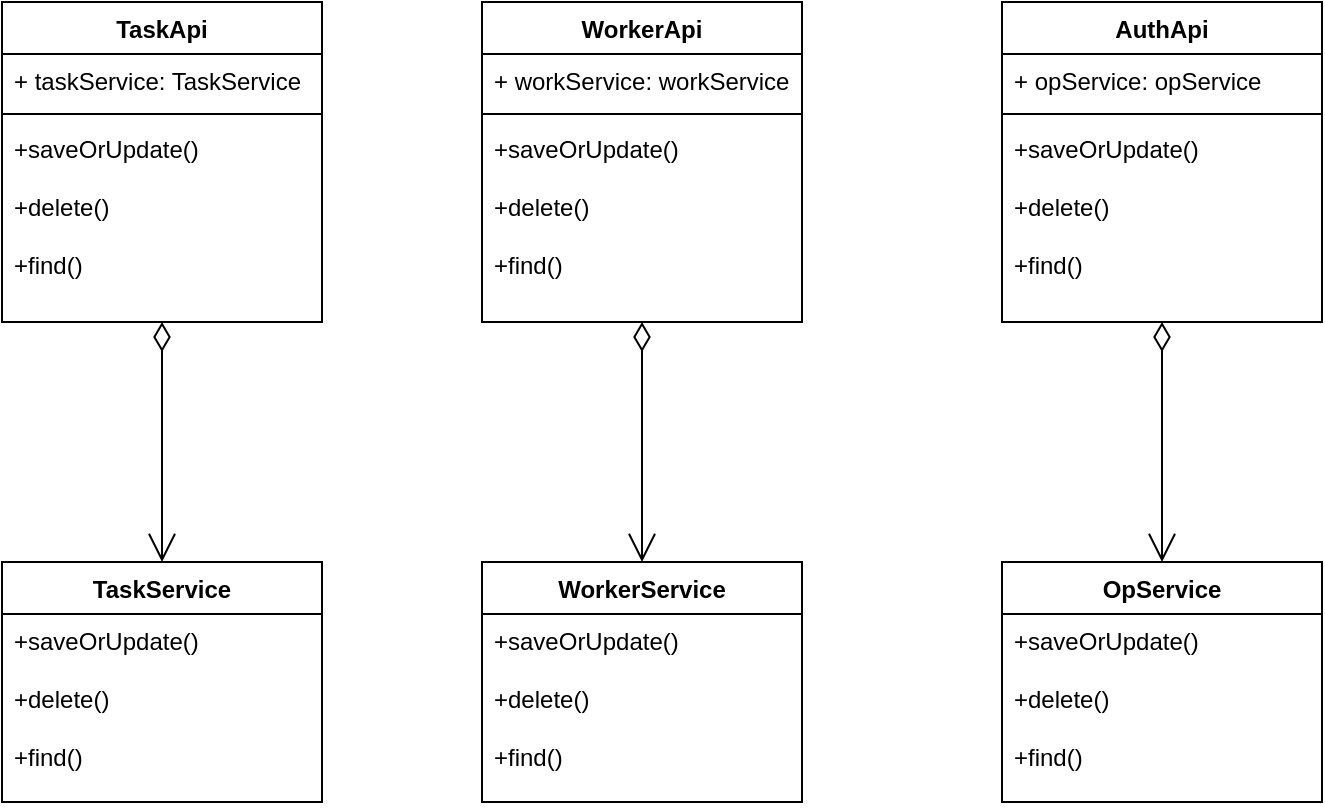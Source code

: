 <mxfile version="21.6.2" type="github">
  <diagram name="第 1 页" id="xVVCOYDAX57umiOuxavn">
    <mxGraphModel dx="954" dy="455" grid="1" gridSize="10" guides="1" tooltips="1" connect="1" arrows="1" fold="1" page="1" pageScale="1" pageWidth="827" pageHeight="1169" math="0" shadow="0">
      <root>
        <mxCell id="0" />
        <mxCell id="1" parent="0" />
        <mxCell id="DDUgVDxd_JEAqRIzHulZ-9" style="edgeStyle=orthogonalEdgeStyle;rounded=0;orthogonalLoop=1;jettySize=auto;html=1;entryX=0.5;entryY=0;entryDx=0;entryDy=0;endArrow=open;endFill=0;startArrow=diamondThin;startFill=0;endSize=12;startSize=12;" parent="1" source="DDUgVDxd_JEAqRIzHulZ-1" target="DDUgVDxd_JEAqRIzHulZ-5" edge="1">
          <mxGeometry relative="1" as="geometry" />
        </mxCell>
        <mxCell id="DDUgVDxd_JEAqRIzHulZ-1" value="TaskApi" style="swimlane;fontStyle=1;align=center;verticalAlign=top;childLayout=stackLayout;horizontal=1;startSize=26;horizontalStack=0;resizeParent=1;resizeParentMax=0;resizeLast=0;collapsible=1;marginBottom=0;whiteSpace=wrap;html=1;" parent="1" vertex="1">
          <mxGeometry x="50" y="60" width="160" height="160" as="geometry" />
        </mxCell>
        <mxCell id="DDUgVDxd_JEAqRIzHulZ-2" value="+ taskService: TaskService" style="text;strokeColor=none;fillColor=none;align=left;verticalAlign=top;spacingLeft=4;spacingRight=4;overflow=hidden;rotatable=0;points=[[0,0.5],[1,0.5]];portConstraint=eastwest;whiteSpace=wrap;html=1;" parent="DDUgVDxd_JEAqRIzHulZ-1" vertex="1">
          <mxGeometry y="26" width="160" height="26" as="geometry" />
        </mxCell>
        <mxCell id="DDUgVDxd_JEAqRIzHulZ-3" value="" style="line;strokeWidth=1;fillColor=none;align=left;verticalAlign=middle;spacingTop=-1;spacingLeft=3;spacingRight=3;rotatable=0;labelPosition=right;points=[];portConstraint=eastwest;strokeColor=inherit;" parent="DDUgVDxd_JEAqRIzHulZ-1" vertex="1">
          <mxGeometry y="52" width="160" height="8" as="geometry" />
        </mxCell>
        <mxCell id="DDUgVDxd_JEAqRIzHulZ-4" value="+saveOrUpdate()&lt;br&gt;&lt;br&gt;+delete()&lt;br&gt;&lt;br&gt;+find()&lt;br&gt;" style="text;strokeColor=none;fillColor=none;align=left;verticalAlign=top;spacingLeft=4;spacingRight=4;overflow=hidden;rotatable=0;points=[[0,0.5],[1,0.5]];portConstraint=eastwest;whiteSpace=wrap;html=1;" parent="DDUgVDxd_JEAqRIzHulZ-1" vertex="1">
          <mxGeometry y="60" width="160" height="100" as="geometry" />
        </mxCell>
        <mxCell id="DDUgVDxd_JEAqRIzHulZ-5" value="TaskService" style="swimlane;fontStyle=1;align=center;verticalAlign=top;childLayout=stackLayout;horizontal=1;startSize=26;horizontalStack=0;resizeParent=1;resizeParentMax=0;resizeLast=0;collapsible=1;marginBottom=0;whiteSpace=wrap;html=1;" parent="1" vertex="1">
          <mxGeometry x="50" y="340" width="160" height="120" as="geometry" />
        </mxCell>
        <mxCell id="DDUgVDxd_JEAqRIzHulZ-8" value="+saveOrUpdate()&lt;br style=&quot;border-color: var(--border-color);&quot;&gt;&lt;br style=&quot;border-color: var(--border-color);&quot;&gt;+delete()&lt;br style=&quot;border-color: var(--border-color);&quot;&gt;&lt;br style=&quot;border-color: var(--border-color);&quot;&gt;+find()" style="text;strokeColor=none;fillColor=none;align=left;verticalAlign=top;spacingLeft=4;spacingRight=4;overflow=hidden;rotatable=0;points=[[0,0.5],[1,0.5]];portConstraint=eastwest;whiteSpace=wrap;html=1;" parent="DDUgVDxd_JEAqRIzHulZ-5" vertex="1">
          <mxGeometry y="26" width="160" height="94" as="geometry" />
        </mxCell>
        <mxCell id="DDUgVDxd_JEAqRIzHulZ-10" style="edgeStyle=orthogonalEdgeStyle;rounded=0;orthogonalLoop=1;jettySize=auto;html=1;entryX=0.5;entryY=0;entryDx=0;entryDy=0;endArrow=open;endFill=0;startArrow=diamondThin;startFill=0;endSize=12;startSize=12;" parent="1" source="DDUgVDxd_JEAqRIzHulZ-11" target="DDUgVDxd_JEAqRIzHulZ-15" edge="1">
          <mxGeometry relative="1" as="geometry" />
        </mxCell>
        <mxCell id="DDUgVDxd_JEAqRIzHulZ-11" value="WorkerApi" style="swimlane;fontStyle=1;align=center;verticalAlign=top;childLayout=stackLayout;horizontal=1;startSize=26;horizontalStack=0;resizeParent=1;resizeParentMax=0;resizeLast=0;collapsible=1;marginBottom=0;whiteSpace=wrap;html=1;" parent="1" vertex="1">
          <mxGeometry x="290" y="60" width="160" height="160" as="geometry" />
        </mxCell>
        <mxCell id="DDUgVDxd_JEAqRIzHulZ-12" value="+ workService: workService" style="text;strokeColor=none;fillColor=none;align=left;verticalAlign=top;spacingLeft=4;spacingRight=4;overflow=hidden;rotatable=0;points=[[0,0.5],[1,0.5]];portConstraint=eastwest;whiteSpace=wrap;html=1;" parent="DDUgVDxd_JEAqRIzHulZ-11" vertex="1">
          <mxGeometry y="26" width="160" height="26" as="geometry" />
        </mxCell>
        <mxCell id="DDUgVDxd_JEAqRIzHulZ-13" value="" style="line;strokeWidth=1;fillColor=none;align=left;verticalAlign=middle;spacingTop=-1;spacingLeft=3;spacingRight=3;rotatable=0;labelPosition=right;points=[];portConstraint=eastwest;strokeColor=inherit;" parent="DDUgVDxd_JEAqRIzHulZ-11" vertex="1">
          <mxGeometry y="52" width="160" height="8" as="geometry" />
        </mxCell>
        <mxCell id="DDUgVDxd_JEAqRIzHulZ-14" value="+saveOrUpdate()&lt;br&gt;&lt;br&gt;+delete()&lt;br&gt;&lt;br&gt;+find()&lt;br&gt;" style="text;strokeColor=none;fillColor=none;align=left;verticalAlign=top;spacingLeft=4;spacingRight=4;overflow=hidden;rotatable=0;points=[[0,0.5],[1,0.5]];portConstraint=eastwest;whiteSpace=wrap;html=1;" parent="DDUgVDxd_JEAqRIzHulZ-11" vertex="1">
          <mxGeometry y="60" width="160" height="100" as="geometry" />
        </mxCell>
        <mxCell id="DDUgVDxd_JEAqRIzHulZ-15" value="WorkerService" style="swimlane;fontStyle=1;align=center;verticalAlign=top;childLayout=stackLayout;horizontal=1;startSize=26;horizontalStack=0;resizeParent=1;resizeParentMax=0;resizeLast=0;collapsible=1;marginBottom=0;whiteSpace=wrap;html=1;" parent="1" vertex="1">
          <mxGeometry x="290" y="340" width="160" height="120" as="geometry" />
        </mxCell>
        <mxCell id="DDUgVDxd_JEAqRIzHulZ-16" value="+saveOrUpdate()&lt;br style=&quot;border-color: var(--border-color);&quot;&gt;&lt;br style=&quot;border-color: var(--border-color);&quot;&gt;+delete()&lt;br style=&quot;border-color: var(--border-color);&quot;&gt;&lt;br style=&quot;border-color: var(--border-color);&quot;&gt;+find()" style="text;strokeColor=none;fillColor=none;align=left;verticalAlign=top;spacingLeft=4;spacingRight=4;overflow=hidden;rotatable=0;points=[[0,0.5],[1,0.5]];portConstraint=eastwest;whiteSpace=wrap;html=1;" parent="DDUgVDxd_JEAqRIzHulZ-15" vertex="1">
          <mxGeometry y="26" width="160" height="94" as="geometry" />
        </mxCell>
        <mxCell id="DDUgVDxd_JEAqRIzHulZ-17" style="edgeStyle=orthogonalEdgeStyle;rounded=0;orthogonalLoop=1;jettySize=auto;html=1;entryX=0.5;entryY=0;entryDx=0;entryDy=0;endArrow=open;endFill=0;startArrow=diamondThin;startFill=0;endSize=12;startSize=12;" parent="1" source="DDUgVDxd_JEAqRIzHulZ-18" target="DDUgVDxd_JEAqRIzHulZ-22" edge="1">
          <mxGeometry relative="1" as="geometry" />
        </mxCell>
        <mxCell id="DDUgVDxd_JEAqRIzHulZ-18" value="AuthApi" style="swimlane;fontStyle=1;align=center;verticalAlign=top;childLayout=stackLayout;horizontal=1;startSize=26;horizontalStack=0;resizeParent=1;resizeParentMax=0;resizeLast=0;collapsible=1;marginBottom=0;whiteSpace=wrap;html=1;" parent="1" vertex="1">
          <mxGeometry x="550" y="60" width="160" height="160" as="geometry" />
        </mxCell>
        <mxCell id="DDUgVDxd_JEAqRIzHulZ-19" value="+ opService: opService" style="text;strokeColor=none;fillColor=none;align=left;verticalAlign=top;spacingLeft=4;spacingRight=4;overflow=hidden;rotatable=0;points=[[0,0.5],[1,0.5]];portConstraint=eastwest;whiteSpace=wrap;html=1;" parent="DDUgVDxd_JEAqRIzHulZ-18" vertex="1">
          <mxGeometry y="26" width="160" height="26" as="geometry" />
        </mxCell>
        <mxCell id="DDUgVDxd_JEAqRIzHulZ-20" value="" style="line;strokeWidth=1;fillColor=none;align=left;verticalAlign=middle;spacingTop=-1;spacingLeft=3;spacingRight=3;rotatable=0;labelPosition=right;points=[];portConstraint=eastwest;strokeColor=inherit;" parent="DDUgVDxd_JEAqRIzHulZ-18" vertex="1">
          <mxGeometry y="52" width="160" height="8" as="geometry" />
        </mxCell>
        <mxCell id="DDUgVDxd_JEAqRIzHulZ-21" value="+saveOrUpdate()&lt;br&gt;&lt;br&gt;+delete()&lt;br&gt;&lt;br&gt;+find()&lt;br&gt;" style="text;strokeColor=none;fillColor=none;align=left;verticalAlign=top;spacingLeft=4;spacingRight=4;overflow=hidden;rotatable=0;points=[[0,0.5],[1,0.5]];portConstraint=eastwest;whiteSpace=wrap;html=1;" parent="DDUgVDxd_JEAqRIzHulZ-18" vertex="1">
          <mxGeometry y="60" width="160" height="100" as="geometry" />
        </mxCell>
        <mxCell id="DDUgVDxd_JEAqRIzHulZ-22" value="OpService" style="swimlane;fontStyle=1;align=center;verticalAlign=top;childLayout=stackLayout;horizontal=1;startSize=26;horizontalStack=0;resizeParent=1;resizeParentMax=0;resizeLast=0;collapsible=1;marginBottom=0;whiteSpace=wrap;html=1;" parent="1" vertex="1">
          <mxGeometry x="550" y="340" width="160" height="120" as="geometry" />
        </mxCell>
        <mxCell id="DDUgVDxd_JEAqRIzHulZ-23" value="+saveOrUpdate()&lt;br style=&quot;border-color: var(--border-color);&quot;&gt;&lt;br style=&quot;border-color: var(--border-color);&quot;&gt;+delete()&lt;br style=&quot;border-color: var(--border-color);&quot;&gt;&lt;br style=&quot;border-color: var(--border-color);&quot;&gt;+find()" style="text;strokeColor=none;fillColor=none;align=left;verticalAlign=top;spacingLeft=4;spacingRight=4;overflow=hidden;rotatable=0;points=[[0,0.5],[1,0.5]];portConstraint=eastwest;whiteSpace=wrap;html=1;" parent="DDUgVDxd_JEAqRIzHulZ-22" vertex="1">
          <mxGeometry y="26" width="160" height="94" as="geometry" />
        </mxCell>
      </root>
    </mxGraphModel>
  </diagram>
</mxfile>
